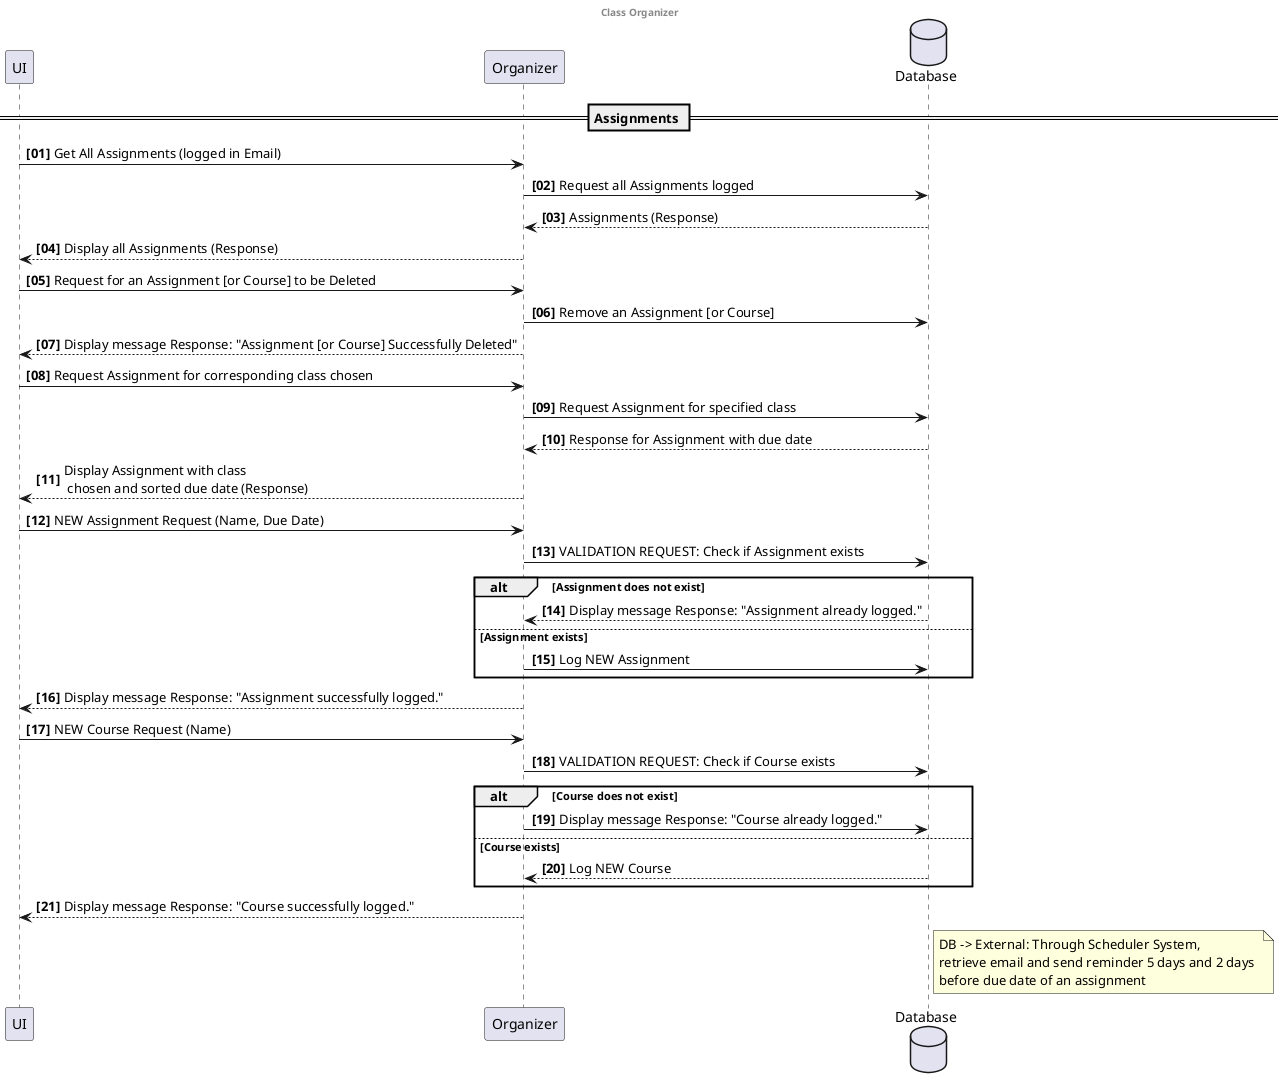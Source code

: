 @startuml course_organizer
autonumber "<b>[00]"
center header <b> Class Organizer 

participant UI as UI
participant Organizer as Organizer
database Database as DB

== Assignments ==
UI -> Organizer: Get All Assignments (logged in Email)
Organizer -> DB: Request all Assignments logged 
DB --> Organizer: Assignments (Response)
Organizer --> UI: Display all Assignments (Response)
UI -> Organizer: Request for an Assignment [or Course] to be Deleted 
Organizer -> DB: Remove an Assignment [or Course]
Organizer --> UI: Display message Response: "Assignment [or Course] Successfully Deleted"

UI -> Organizer: Request Assignment for corresponding class chosen
Organizer -> DB: Request Assignment for specified class
DB --> Organizer : Response for Assignment with due date
Organizer --> UI: Display Assignment with class \n chosen and sorted due date (Response)

UI -> Organizer: NEW Assignment Request (Name, Due Date)
Organizer -> DB: VALIDATION REQUEST: Check if Assignment exists

alt Assignment does not exist
DB --> Organizer: Display message Response: "Assignment already logged."
else Assignment exists 
Organizer -> DB: Log NEW Assignment
end
Organizer--> UI: Display message Response: "Assignment successfully logged."

UI -> Organizer: NEW Course Request (Name)
Organizer -> DB: VALIDATION REQUEST: Check if Course exists

alt Course does not exist
Organizer -> DB: Display message Response: "Course already logged."
else Course exists 
DB --> Organizer: Log NEW Course
end
Organizer--> UI: Display message Response: "Course successfully logged."

note right of DB  
   DB -> External: Through Scheduler System, 
   retrieve email and send reminder 5 days and 2 days 
   before due date of an assignment  
end note




@enduml